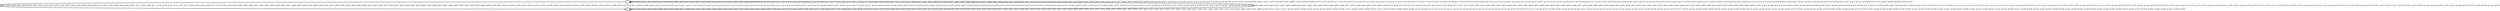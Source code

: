 digraph G {
        node [style=rounded, penwidth=3, fontsize=20, shape=oval];
        "1" -> "0" [label="@601, @605, @609, @612, @616, @619, @623, @626, @631, @636, @639, @644, @647, @652, @655, @660, @665, @668, @673, @676, @682, @686, @689, @693, @697, @701, @705, @708, @714, @720, @724, @730, @734, @737, @747, @754, @758, @762, @769, @773, @778, @785, @792, @795, @801, @805, @809, @812, @816, @819, @824, @829, @832, @837, @842, @845, @850, @855, @858, @864, @870, @875, @878, @883, @886, @891, @894, @898, @901, @905, @908, @913, @918, @921, @926, @929, @935, @939, @943, @946, @950, @953, @957, @960, @965, @970, @973, @978, @981, @986, @989, @994, @997, @1001, @1004, @1008, @1011, @1016, @1021, @1024, @1029, @1032, @1038, @1042, @1046, @1049, @1053, @1056, @1060, @1063, @1068, @1073, @1076, @1081, @1084, @1089, @1092, @1097, @1100, @1104, @1107, @1111, @1114, @1119, @1124, @1127, @1132, @1135, @1141, @1145, @1149, @1152, @1156, @1159, @1163, @1166, @1171, @1176, @1179, @1184, @1187, @1192, @1195, @1200, @1203, @1207, @1210, @1214, @1217, @1222, @1227, @1230, @1235, @1238, @1244, @1248, @1252, @1255, @1259, @1262, @1266, @1269, @1274, @1279, @1282, @1287, @1290, @1295, @1298, @1303, @1308, @1311, @1316, @1319, @1325, @1329, @1332, @1336, @1340, @1344, @1348, @1351, @1357, @1363, @1367, @1373, @1377, @1380, @1390, @1397, @1401, @1405, @1412, @1416, @1419, @1424, @1429, @1434, @1437, @1444, @1448, @1454, @1458, @1461, @1471, @1476, @1481, @1484, @1490, @1494, @1498", color=black,arrowsize=1,style=bold,penwidth=3,fontsize=20];
"0" -> "0" [label="@602, @606, @613, @620, @627, @628, @632, @633, @640, @641, @648, @649, @656, @657, @661, @662, @669, @670, @677, @678, @679, @683, @690, @694, @698, @702, @709, @715, @716, @717, @721, @725, @726, @727, @731, @738, @739, @740, @741, @742, @743, @744, @748, @749, @750, @751, @755, @759, @763, @764, @765, @766, @770, @774, @775, @779, @780, @781, @782, @786, @787, @788, @789, @796, @797, @798, @802, @806, @813, @820, @821, @825, @826, @833, @834, @838, @839, @846, @847, @851, @852, @859, @860, @861, @865, @871, @872, @879, @880, @887, @888, @895, @902, @909, @910, @914, @915, @922, @923, @930, @931, @932, @936, @940, @947, @954, @961, @962, @966, @967, @974, @975, @982, @983, @990, @991, @998, @1005, @1012, @1013, @1017, @1018, @1025, @1026, @1033, @1034, @1035, @1039, @1043, @1050, @1057, @1064, @1065, @1069, @1070, @1077, @1078, @1085, @1086, @1093, @1094, @1101, @1108, @1115, @1116, @1120, @1121, @1128, @1129, @1136, @1137, @1138, @1142, @1146, @1153, @1160, @1167, @1168, @1172, @1173, @1180, @1181, @1188, @1189, @1196, @1197, @1204, @1211, @1218, @1219, @1223, @1224, @1231, @1232, @1239, @1240, @1241, @1245, @1249, @1256, @1263, @1270, @1271, @1275, @1276, @1283, @1284, @1291, @1292, @1299, @1300, @1304, @1305, @1312, @1313, @1320, @1321, @1322, @1326, @1333, @1337, @1341, @1345, @1352, @1358, @1359, @1360, @1364, @1368, @1369, @1370, @1374, @1381, @1382, @1383, @1384, @1385, @1386, @1387, @1391, @1392, @1393, @1394, @1398, @1402, @1406, @1407, @1408, @1409, @1413, @1420, @1421, @1425, @1426, @1430, @1431, @1438, @1439, @1440, @1441, @1445, @1449, @1450, @1451, @1455, @1462, @1463, @1464, @1465, @1466, @1467, @1468, @1472, @1473, @1477, @1478, @1485, @1486, @1487, @1491, @1495, @1499", color=black,arrowsize=1,style=bold,penwidth=3,fontsize=20];
"0" -> "1" [label="@603, @607, @610, @614, @617, @621, @624, @629, @634, @637, @642, @645, @650, @653, @658, @663, @666, @671, @674, @680, @684, @687, @691, @695, @699, @703, @706, @710, @718, @722, @728, @732, @735, @745, @752, @756, @760, @767, @771, @776, @783, @790, @793, @799, @803, @807, @810, @814, @817, @822, @827, @830, @835, @840, @843, @848, @853, @856, @862, @866, @873, @876, @881, @884, @889, @892, @896, @899, @903, @906, @911, @916, @919, @924, @927, @933, @937, @941, @944, @948, @951, @955, @958, @963, @968, @971, @976, @979, @984, @987, @992, @995, @999, @1002, @1006, @1009, @1014, @1019, @1022, @1027, @1030, @1036, @1040, @1044, @1047, @1051, @1054, @1058, @1061, @1066, @1071, @1074, @1079, @1082, @1087, @1090, @1095, @1098, @1102, @1105, @1109, @1112, @1117, @1122, @1125, @1130, @1133, @1139, @1143, @1147, @1150, @1154, @1157, @1161, @1164, @1169, @1174, @1177, @1182, @1185, @1190, @1193, @1198, @1201, @1205, @1208, @1212, @1215, @1220, @1225, @1228, @1233, @1236, @1242, @1246, @1250, @1253, @1257, @1260, @1264, @1267, @1272, @1277, @1280, @1285, @1288, @1293, @1296, @1301, @1306, @1309, @1314, @1317, @1323, @1327, @1330, @1334, @1338, @1342, @1346, @1349, @1353, @1361, @1365, @1371, @1375, @1378, @1388, @1395, @1399, @1403, @1410, @1414, @1417, @1422, @1427, @1432, @1435, @1442, @1446, @1452, @1456, @1459, @1469, @1474, @1479, @1482, @1488, @1492, @1496", color=black,arrowsize=1,style=bold,penwidth=3,fontsize=20];
"1" -> "1" [label="@604, @608, @611, @615, @618, @622, @625, @630, @635, @638, @643, @646, @651, @654, @659, @664, @667, @672, @675, @681, @685, @688, @692, @696, @700, @704, @707, @711, @712, @713, @719, @723, @729, @733, @736, @746, @753, @757, @761, @768, @772, @777, @784, @791, @794, @800, @804, @808, @811, @815, @818, @823, @828, @831, @836, @841, @844, @849, @854, @857, @863, @867, @868, @869, @874, @877, @882, @885, @890, @893, @897, @900, @904, @907, @912, @917, @920, @925, @928, @934, @938, @942, @945, @949, @952, @956, @959, @964, @969, @972, @977, @980, @985, @988, @993, @996, @1000, @1003, @1007, @1010, @1015, @1020, @1023, @1028, @1031, @1037, @1041, @1045, @1048, @1052, @1055, @1059, @1062, @1067, @1072, @1075, @1080, @1083, @1088, @1091, @1096, @1099, @1103, @1106, @1110, @1113, @1118, @1123, @1126, @1131, @1134, @1140, @1144, @1148, @1151, @1155, @1158, @1162, @1165, @1170, @1175, @1178, @1183, @1186, @1191, @1194, @1199, @1202, @1206, @1209, @1213, @1216, @1221, @1226, @1229, @1234, @1237, @1243, @1247, @1251, @1254, @1258, @1261, @1265, @1268, @1273, @1278, @1281, @1286, @1289, @1294, @1297, @1302, @1307, @1310, @1315, @1318, @1324, @1328, @1331, @1335, @1339, @1343, @1347, @1350, @1354, @1355, @1356, @1362, @1366, @1372, @1376, @1379, @1389, @1396, @1400, @1404, @1411, @1415, @1418, @1423, @1428, @1433, @1436, @1443, @1447, @1453, @1457, @1460, @1470, @1475, @1480, @1483, @1489, @1493, @1497", color=black,arrowsize=1,style=bold,penwidth=3,fontsize=20];
}
